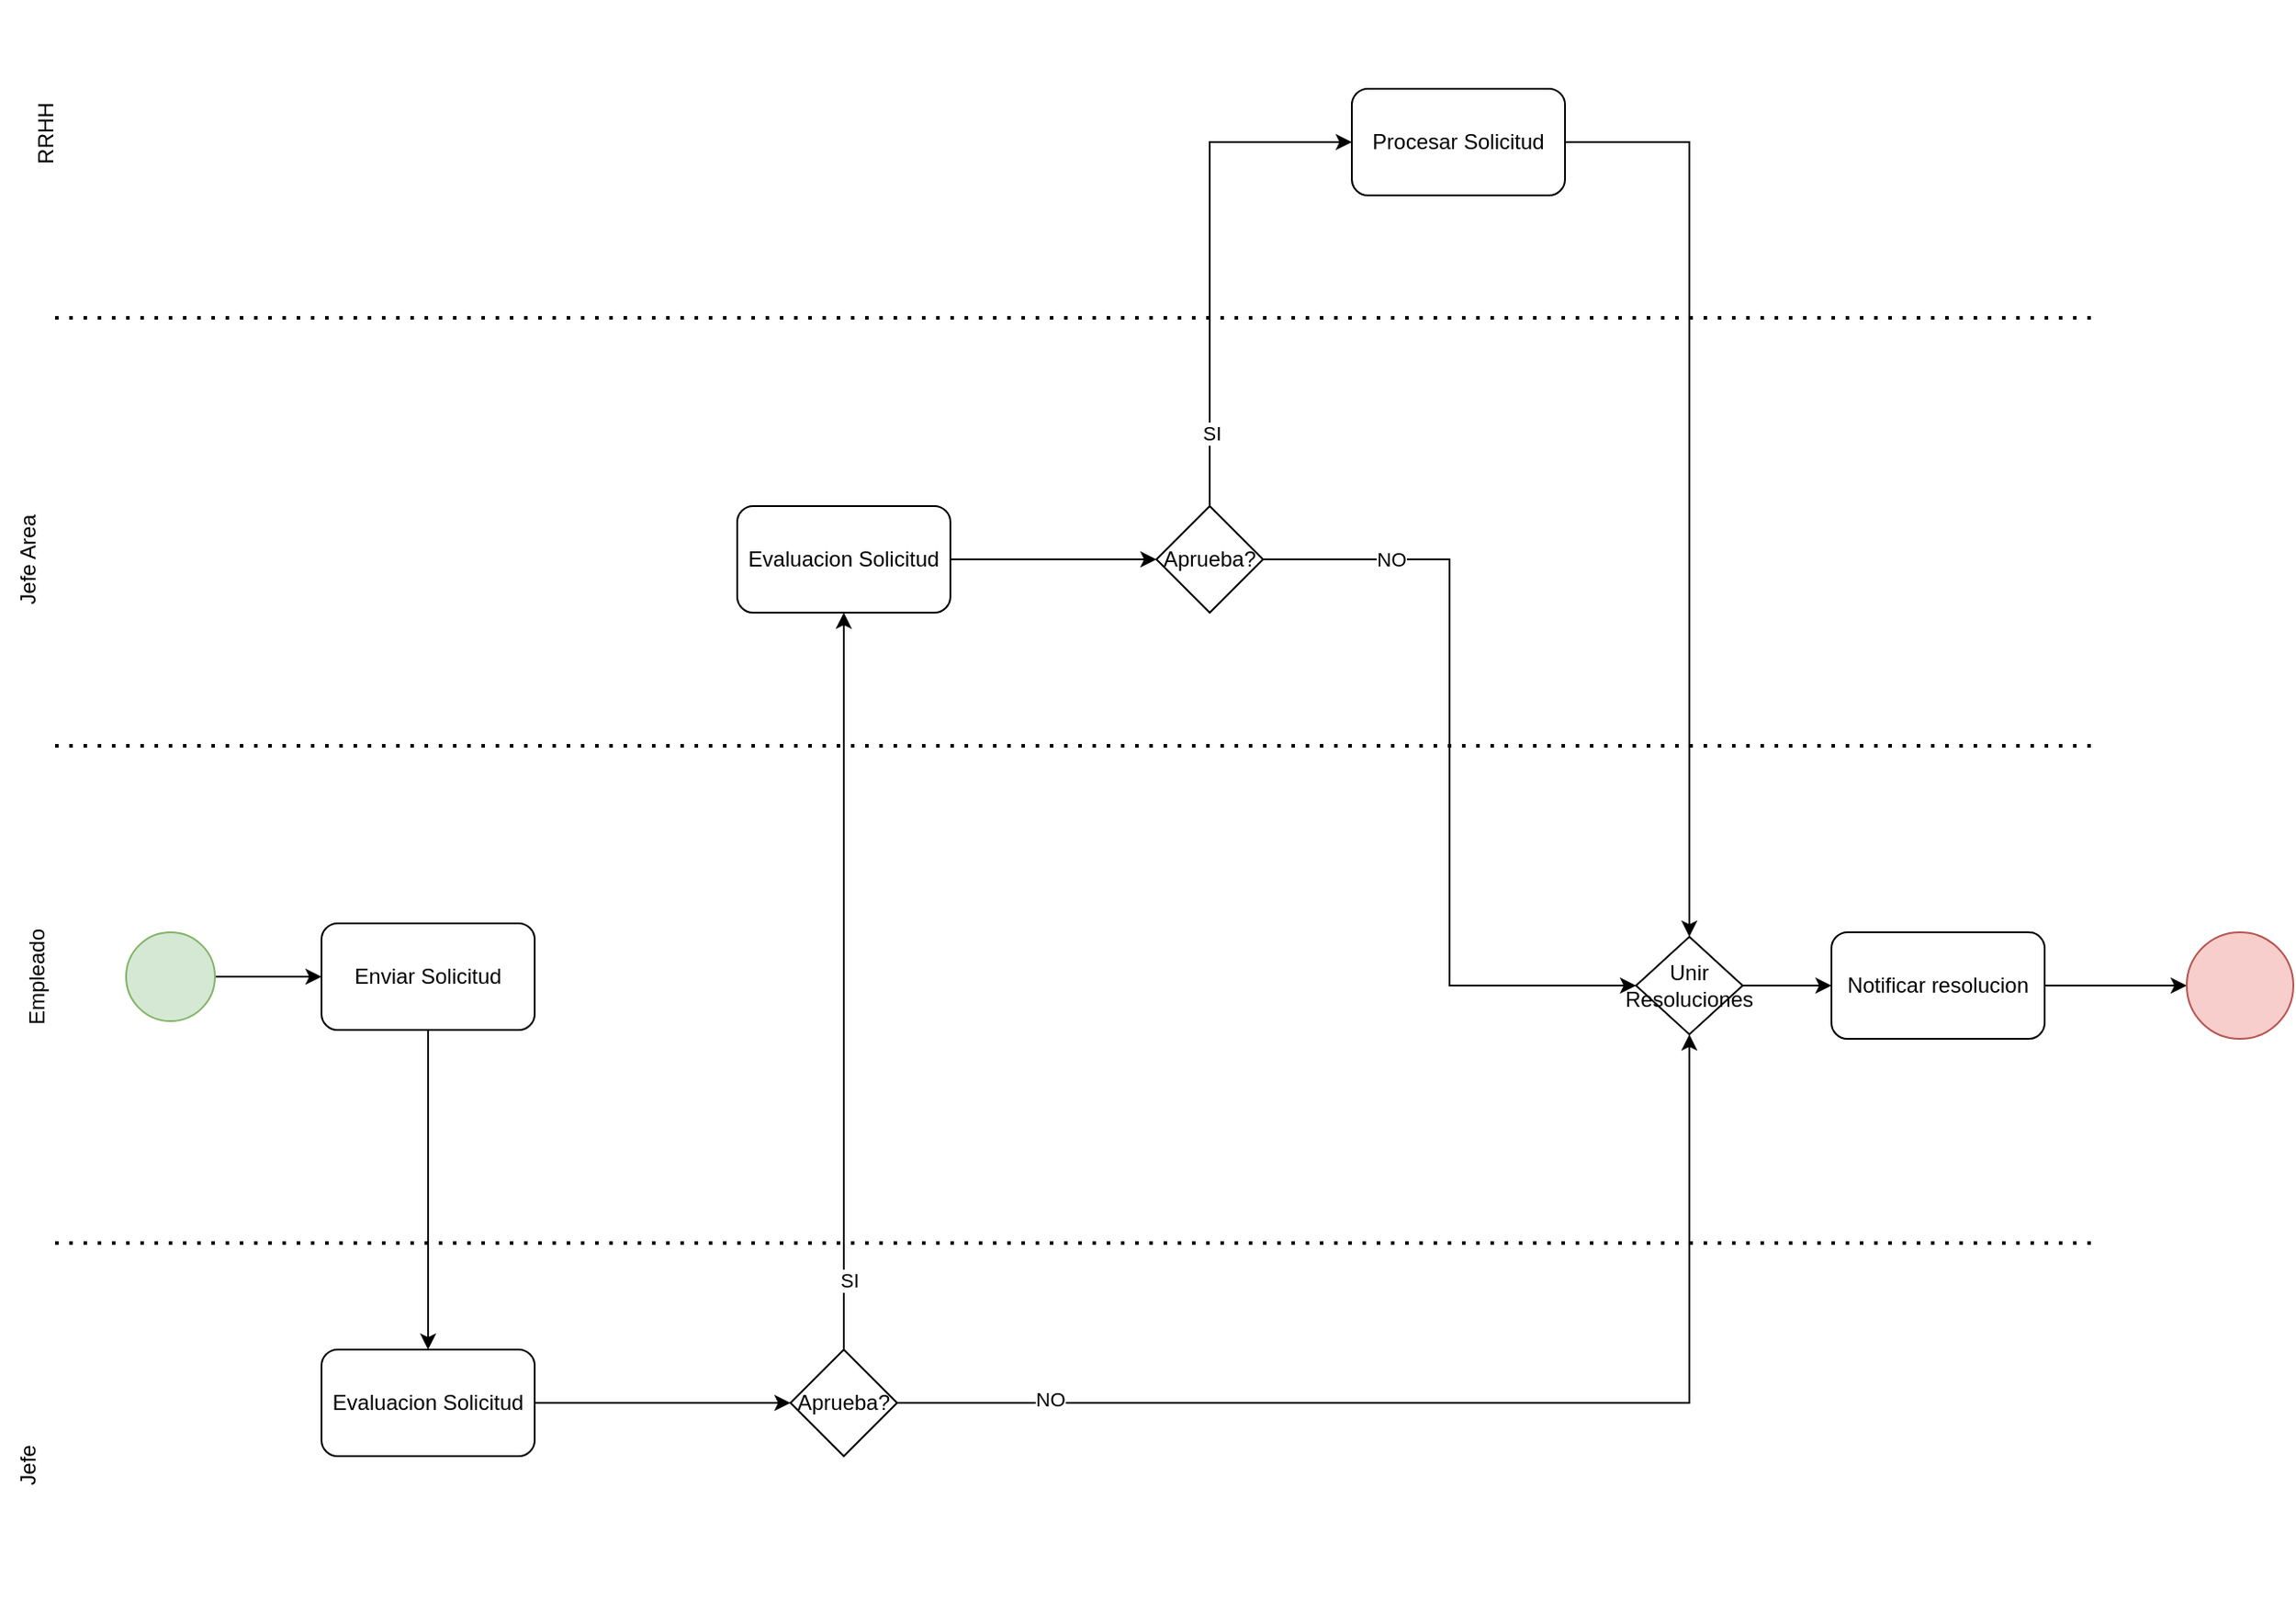 <mxfile version="21.3.4" type="device" pages="2">
  <diagram id="C5RBs43oDa-KdzZeNtuy" name="Ej1">
    <mxGraphModel dx="1432" dy="1795" grid="1" gridSize="10" guides="1" tooltips="1" connect="1" arrows="1" fold="1" page="1" pageScale="1" pageWidth="827" pageHeight="1169" math="0" shadow="0">
      <root>
        <mxCell id="WIyWlLk6GJQsqaUBKTNV-0" />
        <mxCell id="WIyWlLk6GJQsqaUBKTNV-1" parent="WIyWlLk6GJQsqaUBKTNV-0" />
        <mxCell id="M5Yx33Il3OhWRiJHfLlr-0" value="" style="endArrow=none;dashed=1;html=1;dashPattern=1 3;strokeWidth=2;rounded=0;" edge="1" parent="WIyWlLk6GJQsqaUBKTNV-1">
          <mxGeometry width="50" height="50" relative="1" as="geometry">
            <mxPoint y="240" as="sourcePoint" />
            <mxPoint x="1150" y="240" as="targetPoint" />
          </mxGeometry>
        </mxCell>
        <mxCell id="M5Yx33Il3OhWRiJHfLlr-1" value="" style="endArrow=none;dashed=1;html=1;dashPattern=1 3;strokeWidth=2;rounded=0;" edge="1" parent="WIyWlLk6GJQsqaUBKTNV-1">
          <mxGeometry width="50" height="50" relative="1" as="geometry">
            <mxPoint y="520" as="sourcePoint" />
            <mxPoint x="1150" y="520" as="targetPoint" />
          </mxGeometry>
        </mxCell>
        <mxCell id="M5Yx33Il3OhWRiJHfLlr-2" value="Empleado" style="text;html=1;strokeColor=none;fillColor=none;align=center;verticalAlign=middle;whiteSpace=wrap;rounded=0;rotation=-90;" vertex="1" parent="WIyWlLk6GJQsqaUBKTNV-1">
          <mxGeometry x="-85" y="355" width="150" height="30" as="geometry" />
        </mxCell>
        <mxCell id="M5Yx33Il3OhWRiJHfLlr-8" style="edgeStyle=orthogonalEdgeStyle;rounded=0;orthogonalLoop=1;jettySize=auto;html=1;entryX=0.5;entryY=0;entryDx=0;entryDy=0;" edge="1" parent="WIyWlLk6GJQsqaUBKTNV-1" source="M5Yx33Il3OhWRiJHfLlr-3" target="M5Yx33Il3OhWRiJHfLlr-6">
          <mxGeometry relative="1" as="geometry" />
        </mxCell>
        <mxCell id="M5Yx33Il3OhWRiJHfLlr-3" value="Enviar Solicitud" style="rounded=1;whiteSpace=wrap;html=1;" vertex="1" parent="WIyWlLk6GJQsqaUBKTNV-1">
          <mxGeometry x="150" y="340" width="120" height="60" as="geometry" />
        </mxCell>
        <mxCell id="M5Yx33Il3OhWRiJHfLlr-5" style="edgeStyle=orthogonalEdgeStyle;rounded=0;orthogonalLoop=1;jettySize=auto;html=1;" edge="1" parent="WIyWlLk6GJQsqaUBKTNV-1" source="M5Yx33Il3OhWRiJHfLlr-4" target="M5Yx33Il3OhWRiJHfLlr-3">
          <mxGeometry relative="1" as="geometry" />
        </mxCell>
        <mxCell id="M5Yx33Il3OhWRiJHfLlr-4" value="" style="ellipse;whiteSpace=wrap;html=1;aspect=fixed;fillColor=#d5e8d4;strokeColor=#82b366;" vertex="1" parent="WIyWlLk6GJQsqaUBKTNV-1">
          <mxGeometry x="40" y="345" width="50" height="50" as="geometry" />
        </mxCell>
        <mxCell id="M5Yx33Il3OhWRiJHfLlr-10" style="edgeStyle=orthogonalEdgeStyle;rounded=0;orthogonalLoop=1;jettySize=auto;html=1;" edge="1" parent="WIyWlLk6GJQsqaUBKTNV-1" source="M5Yx33Il3OhWRiJHfLlr-6" target="M5Yx33Il3OhWRiJHfLlr-9">
          <mxGeometry relative="1" as="geometry" />
        </mxCell>
        <mxCell id="M5Yx33Il3OhWRiJHfLlr-6" value="Evaluacion Solicitud" style="rounded=1;whiteSpace=wrap;html=1;" vertex="1" parent="WIyWlLk6GJQsqaUBKTNV-1">
          <mxGeometry x="150" y="580" width="120" height="60" as="geometry" />
        </mxCell>
        <mxCell id="M5Yx33Il3OhWRiJHfLlr-7" value="Jefe" style="text;html=1;strokeColor=none;fillColor=none;align=center;verticalAlign=middle;whiteSpace=wrap;rounded=0;rotation=-90;" vertex="1" parent="WIyWlLk6GJQsqaUBKTNV-1">
          <mxGeometry x="-90" y="630" width="150" height="30" as="geometry" />
        </mxCell>
        <mxCell id="M5Yx33Il3OhWRiJHfLlr-13" style="edgeStyle=orthogonalEdgeStyle;rounded=0;orthogonalLoop=1;jettySize=auto;html=1;" edge="1" parent="WIyWlLk6GJQsqaUBKTNV-1" source="M5Yx33Il3OhWRiJHfLlr-9" target="M5Yx33Il3OhWRiJHfLlr-12">
          <mxGeometry relative="1" as="geometry" />
        </mxCell>
        <mxCell id="M5Yx33Il3OhWRiJHfLlr-21" value="SI" style="edgeLabel;html=1;align=center;verticalAlign=middle;resizable=0;points=[];" vertex="1" connectable="0" parent="M5Yx33Il3OhWRiJHfLlr-13">
          <mxGeometry x="-0.812" y="-3" relative="1" as="geometry">
            <mxPoint as="offset" />
          </mxGeometry>
        </mxCell>
        <mxCell id="M5Yx33Il3OhWRiJHfLlr-30" style="edgeStyle=orthogonalEdgeStyle;rounded=0;orthogonalLoop=1;jettySize=auto;html=1;exitX=1;exitY=0.5;exitDx=0;exitDy=0;entryX=0.5;entryY=1;entryDx=0;entryDy=0;" edge="1" parent="WIyWlLk6GJQsqaUBKTNV-1" source="M5Yx33Il3OhWRiJHfLlr-9" target="M5Yx33Il3OhWRiJHfLlr-26">
          <mxGeometry relative="1" as="geometry" />
        </mxCell>
        <mxCell id="M5Yx33Il3OhWRiJHfLlr-31" value="NO" style="edgeLabel;html=1;align=center;verticalAlign=middle;resizable=0;points=[];" vertex="1" connectable="0" parent="M5Yx33Il3OhWRiJHfLlr-30">
          <mxGeometry x="-0.739" y="2" relative="1" as="geometry">
            <mxPoint as="offset" />
          </mxGeometry>
        </mxCell>
        <mxCell id="M5Yx33Il3OhWRiJHfLlr-9" value="Aprueba?" style="rhombus;whiteSpace=wrap;html=1;" vertex="1" parent="WIyWlLk6GJQsqaUBKTNV-1">
          <mxGeometry x="414" y="580" width="60" height="60" as="geometry" />
        </mxCell>
        <mxCell id="M5Yx33Il3OhWRiJHfLlr-11" value="Jefe Area" style="text;html=1;strokeColor=none;fillColor=none;align=center;verticalAlign=middle;whiteSpace=wrap;rounded=0;rotation=-90;" vertex="1" parent="WIyWlLk6GJQsqaUBKTNV-1">
          <mxGeometry x="-90" y="120" width="150" height="30" as="geometry" />
        </mxCell>
        <mxCell id="M5Yx33Il3OhWRiJHfLlr-16" style="edgeStyle=orthogonalEdgeStyle;rounded=0;orthogonalLoop=1;jettySize=auto;html=1;entryX=0;entryY=0.5;entryDx=0;entryDy=0;" edge="1" parent="WIyWlLk6GJQsqaUBKTNV-1" source="M5Yx33Il3OhWRiJHfLlr-12" target="M5Yx33Il3OhWRiJHfLlr-15">
          <mxGeometry relative="1" as="geometry" />
        </mxCell>
        <mxCell id="M5Yx33Il3OhWRiJHfLlr-12" value="Evaluacion Solicitud" style="rounded=1;whiteSpace=wrap;html=1;" vertex="1" parent="WIyWlLk6GJQsqaUBKTNV-1">
          <mxGeometry x="384" y="105" width="120" height="60" as="geometry" />
        </mxCell>
        <mxCell id="M5Yx33Il3OhWRiJHfLlr-14" value="" style="endArrow=none;dashed=1;html=1;dashPattern=1 3;strokeWidth=2;rounded=0;" edge="1" parent="WIyWlLk6GJQsqaUBKTNV-1">
          <mxGeometry width="50" height="50" relative="1" as="geometry">
            <mxPoint y="-1" as="sourcePoint" />
            <mxPoint x="1150" y="-1" as="targetPoint" />
          </mxGeometry>
        </mxCell>
        <mxCell id="M5Yx33Il3OhWRiJHfLlr-19" style="edgeStyle=orthogonalEdgeStyle;rounded=0;orthogonalLoop=1;jettySize=auto;html=1;entryX=0;entryY=0.5;entryDx=0;entryDy=0;" edge="1" parent="WIyWlLk6GJQsqaUBKTNV-1" source="M5Yx33Il3OhWRiJHfLlr-15" target="M5Yx33Il3OhWRiJHfLlr-17">
          <mxGeometry relative="1" as="geometry">
            <Array as="points">
              <mxPoint x="650" y="-100" />
            </Array>
          </mxGeometry>
        </mxCell>
        <mxCell id="M5Yx33Il3OhWRiJHfLlr-20" value="SI" style="edgeLabel;html=1;align=center;verticalAlign=middle;resizable=0;points=[];" vertex="1" connectable="0" parent="M5Yx33Il3OhWRiJHfLlr-19">
          <mxGeometry x="-0.712" y="-1" relative="1" as="geometry">
            <mxPoint as="offset" />
          </mxGeometry>
        </mxCell>
        <mxCell id="M5Yx33Il3OhWRiJHfLlr-27" style="edgeStyle=orthogonalEdgeStyle;rounded=0;orthogonalLoop=1;jettySize=auto;html=1;exitX=1;exitY=0.5;exitDx=0;exitDy=0;entryX=0;entryY=0.5;entryDx=0;entryDy=0;" edge="1" parent="WIyWlLk6GJQsqaUBKTNV-1" source="M5Yx33Il3OhWRiJHfLlr-15" target="M5Yx33Il3OhWRiJHfLlr-26">
          <mxGeometry relative="1" as="geometry" />
        </mxCell>
        <mxCell id="M5Yx33Il3OhWRiJHfLlr-32" value="NO" style="edgeLabel;html=1;align=center;verticalAlign=middle;resizable=0;points=[];" vertex="1" connectable="0" parent="M5Yx33Il3OhWRiJHfLlr-27">
          <mxGeometry x="-0.683" y="-3" relative="1" as="geometry">
            <mxPoint y="-3" as="offset" />
          </mxGeometry>
        </mxCell>
        <mxCell id="M5Yx33Il3OhWRiJHfLlr-15" value="Aprueba?" style="rhombus;whiteSpace=wrap;html=1;" vertex="1" parent="WIyWlLk6GJQsqaUBKTNV-1">
          <mxGeometry x="620" y="105" width="60" height="60" as="geometry" />
        </mxCell>
        <mxCell id="M5Yx33Il3OhWRiJHfLlr-28" style="edgeStyle=orthogonalEdgeStyle;rounded=0;orthogonalLoop=1;jettySize=auto;html=1;exitX=1;exitY=0.5;exitDx=0;exitDy=0;entryX=0.5;entryY=0;entryDx=0;entryDy=0;" edge="1" parent="WIyWlLk6GJQsqaUBKTNV-1" source="M5Yx33Il3OhWRiJHfLlr-17" target="M5Yx33Il3OhWRiJHfLlr-26">
          <mxGeometry relative="1" as="geometry" />
        </mxCell>
        <mxCell id="M5Yx33Il3OhWRiJHfLlr-17" value="Procesar Solicitud" style="rounded=1;whiteSpace=wrap;html=1;" vertex="1" parent="WIyWlLk6GJQsqaUBKTNV-1">
          <mxGeometry x="730" y="-130" width="120" height="60" as="geometry" />
        </mxCell>
        <mxCell id="M5Yx33Il3OhWRiJHfLlr-22" value="RRHH" style="text;html=1;strokeColor=none;fillColor=none;align=center;verticalAlign=middle;whiteSpace=wrap;rounded=0;rotation=-90;" vertex="1" parent="WIyWlLk6GJQsqaUBKTNV-1">
          <mxGeometry x="-80" y="-120" width="150" height="30" as="geometry" />
        </mxCell>
        <mxCell id="M5Yx33Il3OhWRiJHfLlr-25" style="edgeStyle=orthogonalEdgeStyle;rounded=0;orthogonalLoop=1;jettySize=auto;html=1;" edge="1" parent="WIyWlLk6GJQsqaUBKTNV-1" source="M5Yx33Il3OhWRiJHfLlr-23" target="M5Yx33Il3OhWRiJHfLlr-24">
          <mxGeometry relative="1" as="geometry" />
        </mxCell>
        <mxCell id="M5Yx33Il3OhWRiJHfLlr-23" value="Notificar resolucion" style="rounded=1;whiteSpace=wrap;html=1;" vertex="1" parent="WIyWlLk6GJQsqaUBKTNV-1">
          <mxGeometry x="1000" y="345" width="120" height="60" as="geometry" />
        </mxCell>
        <mxCell id="M5Yx33Il3OhWRiJHfLlr-24" value="" style="ellipse;whiteSpace=wrap;html=1;aspect=fixed;fillColor=#f8cecc;strokeColor=#b85450;" vertex="1" parent="WIyWlLk6GJQsqaUBKTNV-1">
          <mxGeometry x="1200" y="345" width="60" height="60" as="geometry" />
        </mxCell>
        <mxCell id="M5Yx33Il3OhWRiJHfLlr-29" style="edgeStyle=orthogonalEdgeStyle;rounded=0;orthogonalLoop=1;jettySize=auto;html=1;entryX=0;entryY=0.5;entryDx=0;entryDy=0;" edge="1" parent="WIyWlLk6GJQsqaUBKTNV-1" source="M5Yx33Il3OhWRiJHfLlr-26" target="M5Yx33Il3OhWRiJHfLlr-23">
          <mxGeometry relative="1" as="geometry" />
        </mxCell>
        <mxCell id="M5Yx33Il3OhWRiJHfLlr-26" value="Unir Resoluciones" style="rhombus;whiteSpace=wrap;html=1;" vertex="1" parent="WIyWlLk6GJQsqaUBKTNV-1">
          <mxGeometry x="890" y="347.5" width="60" height="55" as="geometry" />
        </mxCell>
      </root>
    </mxGraphModel>
  </diagram>
  <diagram id="HgeSUa7vxCnIiXTkD64b" name="Ej2">
    <mxGraphModel dx="1221" dy="636" grid="1" gridSize="10" guides="1" tooltips="1" connect="1" arrows="1" fold="1" page="1" pageScale="1" pageWidth="827" pageHeight="1169" math="0" shadow="0">
      <root>
        <mxCell id="0" />
        <mxCell id="1" parent="0" />
        <mxCell id="Sdo2y6w5XIIUt7BQ4_8k-16" style="edgeStyle=orthogonalEdgeStyle;rounded=0;orthogonalLoop=1;jettySize=auto;html=1;entryX=0;entryY=0.5;entryDx=0;entryDy=0;" edge="1" parent="1" source="Sdo2y6w5XIIUt7BQ4_8k-1" target="Sdo2y6w5XIIUt7BQ4_8k-4">
          <mxGeometry relative="1" as="geometry" />
        </mxCell>
        <mxCell id="Sdo2y6w5XIIUt7BQ4_8k-1" value="" style="ellipse;whiteSpace=wrap;html=1;aspect=fixed;fillColor=#d5e8d4;strokeColor=#82b366;" vertex="1" parent="1">
          <mxGeometry x="70" y="345" width="50" height="50" as="geometry" />
        </mxCell>
        <mxCell id="Sdo2y6w5XIIUt7BQ4_8k-14" style="edgeStyle=orthogonalEdgeStyle;rounded=0;orthogonalLoop=1;jettySize=auto;html=1;entryX=0;entryY=0.5;entryDx=0;entryDy=0;" edge="1" parent="1" source="Sdo2y6w5XIIUt7BQ4_8k-4" target="Sdo2y6w5XIIUt7BQ4_8k-5">
          <mxGeometry relative="1" as="geometry" />
        </mxCell>
        <mxCell id="Sdo2y6w5XIIUt7BQ4_8k-4" value="Seleccion candidato" style="rounded=1;whiteSpace=wrap;html=1;" vertex="1" parent="1">
          <mxGeometry x="200" y="340" width="120" height="60" as="geometry" />
        </mxCell>
        <mxCell id="Sdo2y6w5XIIUt7BQ4_8k-10" style="edgeStyle=orthogonalEdgeStyle;rounded=0;orthogonalLoop=1;jettySize=auto;html=1;entryX=0;entryY=0.5;entryDx=0;entryDy=0;" edge="1" parent="1" source="Sdo2y6w5XIIUt7BQ4_8k-5" target="Sdo2y6w5XIIUt7BQ4_8k-8">
          <mxGeometry relative="1" as="geometry" />
        </mxCell>
        <mxCell id="Sdo2y6w5XIIUt7BQ4_8k-5" value="Entrevista introductoria" style="rounded=1;whiteSpace=wrap;html=1;" vertex="1" parent="1">
          <mxGeometry x="360" y="180" width="120" height="60" as="geometry" />
        </mxCell>
        <mxCell id="Sdo2y6w5XIIUt7BQ4_8k-12" style="edgeStyle=orthogonalEdgeStyle;rounded=0;orthogonalLoop=1;jettySize=auto;html=1;entryX=0;entryY=0.5;entryDx=0;entryDy=0;" edge="1" parent="1" source="Sdo2y6w5XIIUt7BQ4_8k-6" target="Sdo2y6w5XIIUt7BQ4_8k-9">
          <mxGeometry relative="1" as="geometry" />
        </mxCell>
        <mxCell id="Sdo2y6w5XIIUt7BQ4_8k-6" value="Entrevista tecnica" style="rounded=1;whiteSpace=wrap;html=1;" vertex="1" parent="1">
          <mxGeometry x="520" y="500" width="120" height="60" as="geometry" />
        </mxCell>
        <mxCell id="Sdo2y6w5XIIUt7BQ4_8k-20" style="edgeStyle=orthogonalEdgeStyle;rounded=0;orthogonalLoop=1;jettySize=auto;html=1;entryX=0;entryY=0.5;entryDx=0;entryDy=0;" edge="1" parent="1" source="Sdo2y6w5XIIUt7BQ4_8k-7" target="Sdo2y6w5XIIUt7BQ4_8k-18">
          <mxGeometry relative="1" as="geometry" />
        </mxCell>
        <mxCell id="Sdo2y6w5XIIUt7BQ4_8k-7" value="Entrevista psicologica" style="rounded=1;whiteSpace=wrap;html=1;" vertex="1" parent="1">
          <mxGeometry x="680" y="680" width="120" height="60" as="geometry" />
        </mxCell>
        <mxCell id="Sdo2y6w5XIIUt7BQ4_8k-11" value="SI" style="edgeStyle=orthogonalEdgeStyle;rounded=0;orthogonalLoop=1;jettySize=auto;html=1;entryX=0.5;entryY=0;entryDx=0;entryDy=0;" edge="1" parent="1" source="Sdo2y6w5XIIUt7BQ4_8k-8" target="Sdo2y6w5XIIUt7BQ4_8k-6">
          <mxGeometry relative="1" as="geometry" />
        </mxCell>
        <mxCell id="Sdo2y6w5XIIUt7BQ4_8k-35" style="edgeStyle=orthogonalEdgeStyle;rounded=0;orthogonalLoop=1;jettySize=auto;html=1;" edge="1" parent="1" source="Sdo2y6w5XIIUt7BQ4_8k-8" target="Sdo2y6w5XIIUt7BQ4_8k-30">
          <mxGeometry relative="1" as="geometry" />
        </mxCell>
        <mxCell id="Sdo2y6w5XIIUt7BQ4_8k-39" value="NO" style="edgeLabel;html=1;align=center;verticalAlign=middle;resizable=0;points=[];" vertex="1" connectable="0" parent="Sdo2y6w5XIIUt7BQ4_8k-35">
          <mxGeometry x="-0.687" y="3" relative="1" as="geometry">
            <mxPoint as="offset" />
          </mxGeometry>
        </mxCell>
        <mxCell id="Sdo2y6w5XIIUt7BQ4_8k-8" value="Aprobo?" style="rhombus;whiteSpace=wrap;html=1;" vertex="1" parent="1">
          <mxGeometry x="550" y="180" width="60" height="60" as="geometry" />
        </mxCell>
        <mxCell id="Sdo2y6w5XIIUt7BQ4_8k-13" value="SI" style="edgeStyle=orthogonalEdgeStyle;rounded=0;orthogonalLoop=1;jettySize=auto;html=1;" edge="1" parent="1" source="Sdo2y6w5XIIUt7BQ4_8k-9" target="Sdo2y6w5XIIUt7BQ4_8k-7">
          <mxGeometry relative="1" as="geometry" />
        </mxCell>
        <mxCell id="Sdo2y6w5XIIUt7BQ4_8k-34" style="edgeStyle=orthogonalEdgeStyle;rounded=0;orthogonalLoop=1;jettySize=auto;html=1;entryX=0;entryY=0.5;entryDx=0;entryDy=0;" edge="1" parent="1" source="Sdo2y6w5XIIUt7BQ4_8k-9" target="Sdo2y6w5XIIUt7BQ4_8k-30">
          <mxGeometry relative="1" as="geometry">
            <Array as="points">
              <mxPoint x="810" y="530" />
              <mxPoint x="810" y="280" />
            </Array>
          </mxGeometry>
        </mxCell>
        <mxCell id="Sdo2y6w5XIIUt7BQ4_8k-36" value="NO" style="edgeLabel;html=1;align=center;verticalAlign=middle;resizable=0;points=[];" vertex="1" connectable="0" parent="Sdo2y6w5XIIUt7BQ4_8k-34">
          <mxGeometry x="-0.768" relative="1" as="geometry">
            <mxPoint as="offset" />
          </mxGeometry>
        </mxCell>
        <mxCell id="Sdo2y6w5XIIUt7BQ4_8k-9" value="Aprobo?" style="rhombus;whiteSpace=wrap;html=1;" vertex="1" parent="1">
          <mxGeometry x="710" y="500" width="60" height="60" as="geometry" />
        </mxCell>
        <mxCell id="Sdo2y6w5XIIUt7BQ4_8k-22" style="edgeStyle=orthogonalEdgeStyle;rounded=0;orthogonalLoop=1;jettySize=auto;html=1;entryX=0;entryY=0.5;entryDx=0;entryDy=0;" edge="1" parent="1" source="Sdo2y6w5XIIUt7BQ4_8k-15" target="Sdo2y6w5XIIUt7BQ4_8k-21">
          <mxGeometry relative="1" as="geometry" />
        </mxCell>
        <mxCell id="Sdo2y6w5XIIUt7BQ4_8k-15" value="Presentacion proyecto" style="rounded=1;whiteSpace=wrap;html=1;" vertex="1" parent="1">
          <mxGeometry x="960" y="340" width="120" height="60" as="geometry" />
        </mxCell>
        <mxCell id="Sdo2y6w5XIIUt7BQ4_8k-19" style="edgeStyle=orthogonalEdgeStyle;rounded=0;orthogonalLoop=1;jettySize=auto;html=1;exitX=0.5;exitY=0;exitDx=0;exitDy=0;entryX=0;entryY=0.5;entryDx=0;entryDy=0;" edge="1" parent="1" source="Sdo2y6w5XIIUt7BQ4_8k-18" target="Sdo2y6w5XIIUt7BQ4_8k-15">
          <mxGeometry relative="1" as="geometry">
            <Array as="points">
              <mxPoint x="890" y="370" />
            </Array>
          </mxGeometry>
        </mxCell>
        <mxCell id="Sdo2y6w5XIIUt7BQ4_8k-38" value="SI" style="edgeLabel;html=1;align=center;verticalAlign=middle;resizable=0;points=[];" vertex="1" connectable="0" parent="Sdo2y6w5XIIUt7BQ4_8k-19">
          <mxGeometry x="-0.521" relative="1" as="geometry">
            <mxPoint as="offset" />
          </mxGeometry>
        </mxCell>
        <mxCell id="Sdo2y6w5XIIUt7BQ4_8k-33" style="edgeStyle=orthogonalEdgeStyle;rounded=0;orthogonalLoop=1;jettySize=auto;html=1;entryX=0;entryY=0.5;entryDx=0;entryDy=0;" edge="1" parent="1" source="Sdo2y6w5XIIUt7BQ4_8k-18" target="Sdo2y6w5XIIUt7BQ4_8k-30">
          <mxGeometry relative="1" as="geometry">
            <Array as="points">
              <mxPoint x="1280" y="710" />
              <mxPoint x="1280" y="280" />
            </Array>
          </mxGeometry>
        </mxCell>
        <mxCell id="Sdo2y6w5XIIUt7BQ4_8k-37" value="NO" style="edgeLabel;html=1;align=center;verticalAlign=middle;resizable=0;points=[];" vertex="1" connectable="0" parent="Sdo2y6w5XIIUt7BQ4_8k-33">
          <mxGeometry x="-0.5" relative="1" as="geometry">
            <mxPoint as="offset" />
          </mxGeometry>
        </mxCell>
        <mxCell id="Sdo2y6w5XIIUt7BQ4_8k-18" value="Aprobo?" style="rhombus;whiteSpace=wrap;html=1;" vertex="1" parent="1">
          <mxGeometry x="860" y="680" width="60" height="60" as="geometry" />
        </mxCell>
        <mxCell id="Sdo2y6w5XIIUt7BQ4_8k-24" style="edgeStyle=orthogonalEdgeStyle;rounded=0;orthogonalLoop=1;jettySize=auto;html=1;entryX=0;entryY=0.5;entryDx=0;entryDy=0;" edge="1" parent="1" source="Sdo2y6w5XIIUt7BQ4_8k-21" target="Sdo2y6w5XIIUt7BQ4_8k-23">
          <mxGeometry relative="1" as="geometry" />
        </mxCell>
        <mxCell id="Sdo2y6w5XIIUt7BQ4_8k-21" value="Evaluacion proyecto" style="rounded=1;whiteSpace=wrap;html=1;" vertex="1" parent="1">
          <mxGeometry x="1121" y="500" width="120" height="60" as="geometry" />
        </mxCell>
        <mxCell id="Sdo2y6w5XIIUt7BQ4_8k-27" value="Si" style="edgeStyle=orthogonalEdgeStyle;rounded=0;orthogonalLoop=1;jettySize=auto;html=1;" edge="1" parent="1" source="Sdo2y6w5XIIUt7BQ4_8k-23" target="Sdo2y6w5XIIUt7BQ4_8k-40">
          <mxGeometry relative="1" as="geometry">
            <mxPoint x="1570" y="530" as="targetPoint" />
          </mxGeometry>
        </mxCell>
        <mxCell id="Sdo2y6w5XIIUt7BQ4_8k-32" style="edgeStyle=orthogonalEdgeStyle;rounded=0;orthogonalLoop=1;jettySize=auto;html=1;entryX=0.5;entryY=1;entryDx=0;entryDy=0;" edge="1" parent="1" source="Sdo2y6w5XIIUt7BQ4_8k-23" target="Sdo2y6w5XIIUt7BQ4_8k-30">
          <mxGeometry relative="1" as="geometry" />
        </mxCell>
        <mxCell id="Sdo2y6w5XIIUt7BQ4_8k-23" value="Contratar?" style="rhombus;whiteSpace=wrap;html=1;" vertex="1" parent="1">
          <mxGeometry x="1340" y="500" width="60" height="60" as="geometry" />
        </mxCell>
        <mxCell id="Sdo2y6w5XIIUt7BQ4_8k-31" style="edgeStyle=orthogonalEdgeStyle;rounded=0;orthogonalLoop=1;jettySize=auto;html=1;entryX=0;entryY=0.5;entryDx=0;entryDy=0;" edge="1" parent="1" source="Sdo2y6w5XIIUt7BQ4_8k-30" target="Sdo2y6w5XIIUt7BQ4_8k-41">
          <mxGeometry relative="1" as="geometry">
            <mxPoint x="1570" y="280" as="targetPoint" />
          </mxGeometry>
        </mxCell>
        <mxCell id="Sdo2y6w5XIIUt7BQ4_8k-30" value="Unir negativa" style="rhombus;whiteSpace=wrap;html=1;" vertex="1" parent="1">
          <mxGeometry x="1340" y="250" width="60" height="60" as="geometry" />
        </mxCell>
        <mxCell id="Sdo2y6w5XIIUt7BQ4_8k-46" style="edgeStyle=orthogonalEdgeStyle;rounded=0;orthogonalLoop=1;jettySize=auto;html=1;entryX=0.5;entryY=1;entryDx=0;entryDy=0;" edge="1" parent="1" source="Sdo2y6w5XIIUt7BQ4_8k-40" target="Sdo2y6w5XIIUt7BQ4_8k-42">
          <mxGeometry relative="1" as="geometry" />
        </mxCell>
        <mxCell id="Sdo2y6w5XIIUt7BQ4_8k-40" value="Contratar" style="rounded=1;whiteSpace=wrap;html=1;" vertex="1" parent="1">
          <mxGeometry x="1580" y="500" width="120" height="60" as="geometry" />
        </mxCell>
        <mxCell id="Sdo2y6w5XIIUt7BQ4_8k-45" style="edgeStyle=orthogonalEdgeStyle;rounded=0;orthogonalLoop=1;jettySize=auto;html=1;entryX=0.5;entryY=0;entryDx=0;entryDy=0;" edge="1" parent="1" source="Sdo2y6w5XIIUt7BQ4_8k-41" target="Sdo2y6w5XIIUt7BQ4_8k-42">
          <mxGeometry relative="1" as="geometry" />
        </mxCell>
        <mxCell id="Sdo2y6w5XIIUt7BQ4_8k-41" value="Eliminar proceso" style="rounded=1;whiteSpace=wrap;html=1;" vertex="1" parent="1">
          <mxGeometry x="1580" y="250" width="120" height="60" as="geometry" />
        </mxCell>
        <mxCell id="Sdo2y6w5XIIUt7BQ4_8k-44" style="edgeStyle=orthogonalEdgeStyle;rounded=0;orthogonalLoop=1;jettySize=auto;html=1;entryX=0;entryY=0.5;entryDx=0;entryDy=0;" edge="1" parent="1" source="Sdo2y6w5XIIUt7BQ4_8k-42" target="Sdo2y6w5XIIUt7BQ4_8k-43">
          <mxGeometry relative="1" as="geometry" />
        </mxCell>
        <mxCell id="Sdo2y6w5XIIUt7BQ4_8k-42" value="Unir notificacion" style="rhombus;whiteSpace=wrap;html=1;" vertex="1" parent="1">
          <mxGeometry x="1810" y="370" width="50" height="50" as="geometry" />
        </mxCell>
        <mxCell id="Sdo2y6w5XIIUt7BQ4_8k-48" style="edgeStyle=orthogonalEdgeStyle;rounded=0;orthogonalLoop=1;jettySize=auto;html=1;entryX=0;entryY=0.5;entryDx=0;entryDy=0;" edge="1" parent="1" source="Sdo2y6w5XIIUt7BQ4_8k-43" target="Sdo2y6w5XIIUt7BQ4_8k-47">
          <mxGeometry relative="1" as="geometry" />
        </mxCell>
        <mxCell id="Sdo2y6w5XIIUt7BQ4_8k-43" value="Notificar Resolucion" style="rounded=1;whiteSpace=wrap;html=1;" vertex="1" parent="1">
          <mxGeometry x="1990" y="365" width="120" height="60" as="geometry" />
        </mxCell>
        <mxCell id="Sdo2y6w5XIIUt7BQ4_8k-47" value="" style="ellipse;whiteSpace=wrap;html=1;aspect=fixed;fillColor=#f8cecc;strokeColor=#b85450;" vertex="1" parent="1">
          <mxGeometry x="2280" y="370" width="50" height="50" as="geometry" />
        </mxCell>
      </root>
    </mxGraphModel>
  </diagram>
</mxfile>
